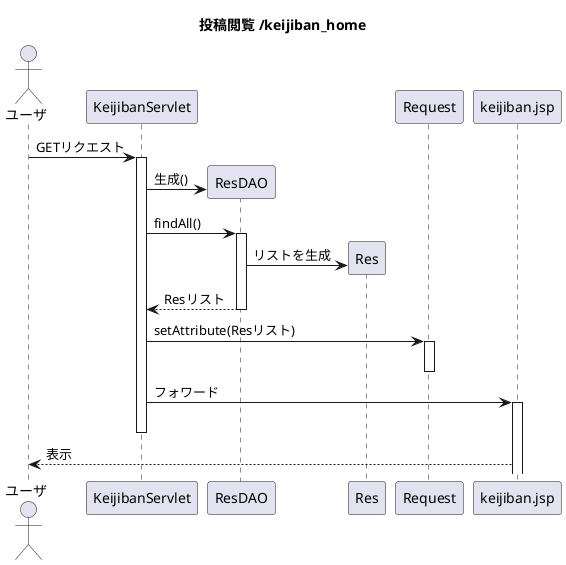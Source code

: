 @startuml
title 投稿閲覧 /keijiban_home
actor ユーザ
ユーザ -> KeijibanServlet++:GETリクエスト
KeijibanServlet -> ResDAO**:生成()
KeijibanServlet -> ResDAO++:findAll()
ResDAO -> Res**:リストを生成
ResDAO --> KeijibanServlet--:Resリスト
KeijibanServlet -> Request++:setAttribute(Resリスト)
Request--
KeijibanServlet -> keijiban.jsp++:フォワード
KeijibanServlet--
keijiban.jsp --> ユーザ:表示
@enduml
